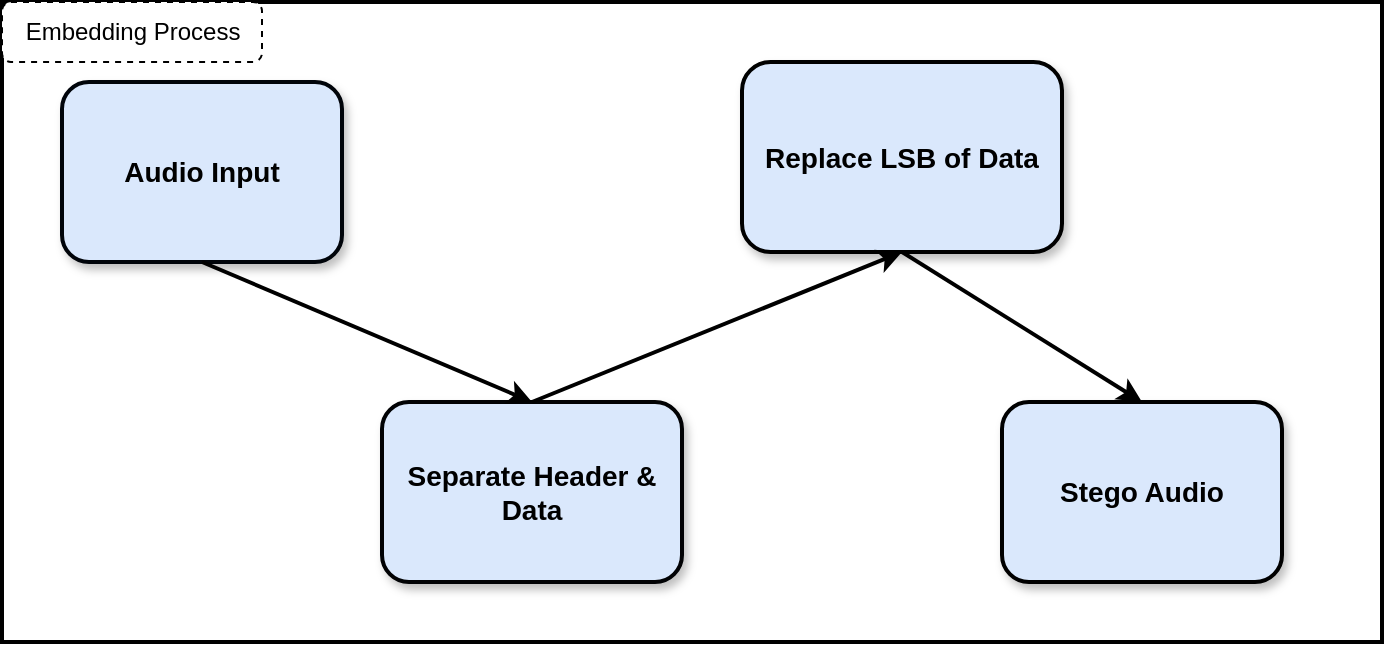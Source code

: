 <mxfile version="22.1.21" type="device">
  <diagram name="Page-1" id="iz_eZb2evGi3saNnXQmL">
    <mxGraphModel dx="864" dy="425" grid="1" gridSize="10" guides="1" tooltips="1" connect="1" arrows="1" fold="1" page="1" pageScale="1" pageWidth="850" pageHeight="1100" math="0" shadow="0">
      <root>
        <mxCell id="0" />
        <mxCell id="1" parent="0" />
        <mxCell id="f1qUnWLiqSSH__Vkl6kN-11" value="" style="rounded=0;whiteSpace=wrap;html=1;strokeWidth=2;" parent="1" vertex="1">
          <mxGeometry x="60" y="10" width="690" height="320" as="geometry" />
        </mxCell>
        <mxCell id="f1qUnWLiqSSH__Vkl6kN-1" value="&lt;b&gt;&lt;font style=&quot;font-size: 14px;&quot;&gt;Audio Input&lt;/font&gt;&lt;/b&gt;" style="rounded=1;whiteSpace=wrap;html=1;strokeWidth=2;fillColor=#dae8fc;strokeColor=#00040a;shadow=1;" parent="1" vertex="1">
          <mxGeometry x="90" y="50" width="140" height="90" as="geometry" />
        </mxCell>
        <mxCell id="f1qUnWLiqSSH__Vkl6kN-2" value="&lt;b&gt;&lt;font face=&quot;Helvetica&quot; style=&quot;font-size: 14px;&quot;&gt;Separate Header &amp;amp; Data&lt;/font&gt;&lt;/b&gt;" style="rounded=1;whiteSpace=wrap;html=1;strokeWidth=2;fillColor=#dae8fc;strokeColor=#010204;shadow=1;" parent="1" vertex="1">
          <mxGeometry x="250" y="210" width="150" height="90" as="geometry" />
        </mxCell>
        <mxCell id="f1qUnWLiqSSH__Vkl6kN-3" value="&lt;b&gt;&lt;font face=&quot;Helvetica&quot; style=&quot;font-size: 14px;&quot;&gt;Replace LSB of Data&lt;/font&gt;&lt;/b&gt;" style="rounded=1;whiteSpace=wrap;html=1;strokeWidth=2;shadow=1;fillColor=#dae8fc;strokeColor=#000000;" parent="1" vertex="1">
          <mxGeometry x="430" y="40" width="160" height="95" as="geometry" />
        </mxCell>
        <mxCell id="f1qUnWLiqSSH__Vkl6kN-4" value="&lt;b&gt;&lt;font face=&quot;Helvetica&quot; style=&quot;font-size: 14px;&quot;&gt;Stego Audio&lt;/font&gt;&lt;/b&gt;" style="rounded=1;whiteSpace=wrap;html=1;strokeWidth=2;fillColor=#dae8fc;strokeColor=#000000;shadow=1;glass=0;" parent="1" vertex="1">
          <mxGeometry x="560" y="210" width="140" height="90" as="geometry" />
        </mxCell>
        <mxCell id="f1qUnWLiqSSH__Vkl6kN-5" value="" style="endArrow=classic;html=1;rounded=0;exitX=0.5;exitY=1;exitDx=0;exitDy=0;entryX=0.5;entryY=0;entryDx=0;entryDy=0;strokeWidth=2;fillColor=#dae8fc;strokeColor=#000000;" parent="1" source="f1qUnWLiqSSH__Vkl6kN-1" target="f1qUnWLiqSSH__Vkl6kN-2" edge="1">
          <mxGeometry width="50" height="50" relative="1" as="geometry">
            <mxPoint x="400" y="250" as="sourcePoint" />
            <mxPoint x="450" y="200" as="targetPoint" />
          </mxGeometry>
        </mxCell>
        <mxCell id="f1qUnWLiqSSH__Vkl6kN-6" value="" style="endArrow=classic;html=1;rounded=0;exitX=0.5;exitY=0;exitDx=0;exitDy=0;entryX=0.5;entryY=1;entryDx=0;entryDy=0;strokeWidth=2;fillColor=#dae8fc;strokeColor=#000000;" parent="1" source="f1qUnWLiqSSH__Vkl6kN-2" target="f1qUnWLiqSSH__Vkl6kN-3" edge="1">
          <mxGeometry width="50" height="50" relative="1" as="geometry">
            <mxPoint x="400" y="250" as="sourcePoint" />
            <mxPoint x="450" y="200" as="targetPoint" />
          </mxGeometry>
        </mxCell>
        <mxCell id="f1qUnWLiqSSH__Vkl6kN-7" value="" style="endArrow=classic;html=1;rounded=0;exitX=0.5;exitY=1;exitDx=0;exitDy=0;entryX=0.5;entryY=0;entryDx=0;entryDy=0;strokeWidth=2;fillColor=#dae8fc;strokeColor=#000000;" parent="1" source="f1qUnWLiqSSH__Vkl6kN-3" target="f1qUnWLiqSSH__Vkl6kN-4" edge="1">
          <mxGeometry width="50" height="50" relative="1" as="geometry">
            <mxPoint x="400" y="250" as="sourcePoint" />
            <mxPoint x="450" y="200" as="targetPoint" />
          </mxGeometry>
        </mxCell>
        <mxCell id="f1qUnWLiqSSH__Vkl6kN-12" value="Embedding Process" style="text;html=1;align=center;verticalAlign=middle;resizable=0;points=[];autosize=1;dashed=1;fillColor=default;strokeColor=default;rounded=1;" parent="1" vertex="1">
          <mxGeometry x="60" y="10" width="130" height="30" as="geometry" />
        </mxCell>
      </root>
    </mxGraphModel>
  </diagram>
</mxfile>
